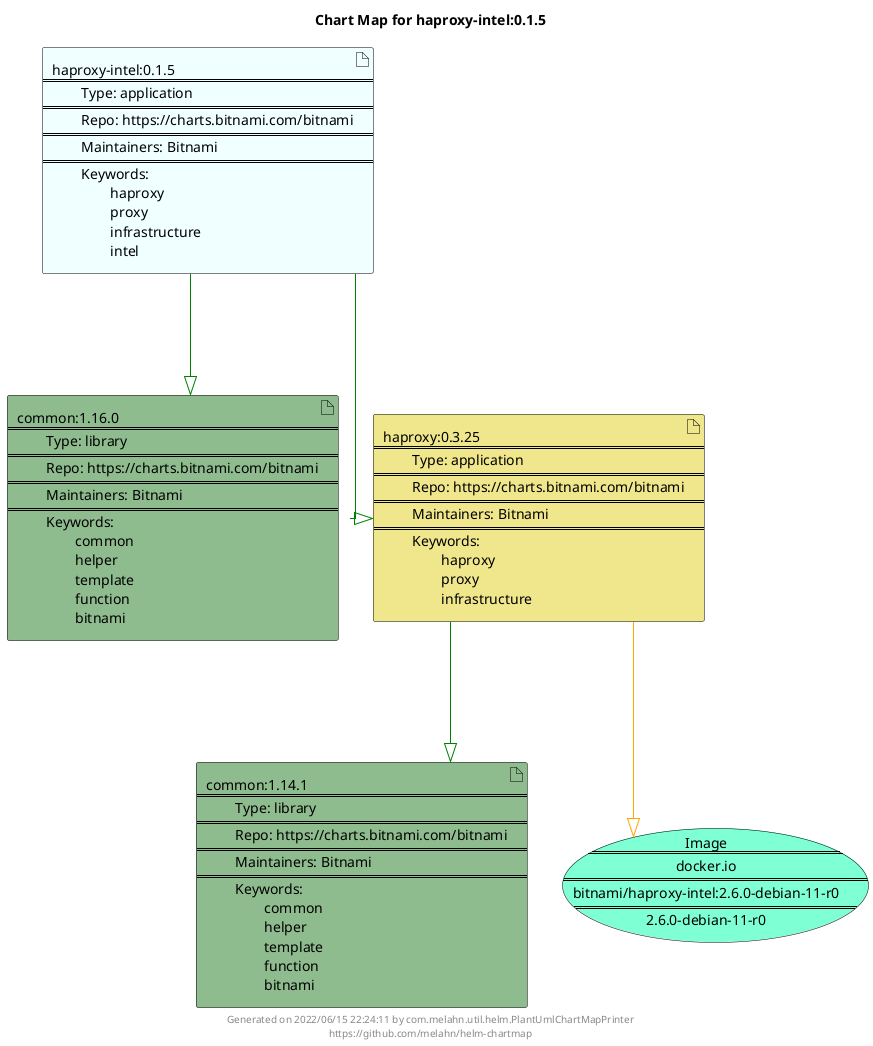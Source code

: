 @startuml
skinparam linetype ortho
skinparam backgroundColor white
skinparam usecaseBorderColor black
skinparam usecaseArrowColor LightSlateGray
skinparam artifactBorderColor black
skinparam artifactArrowColor LightSlateGray

title Chart Map for haproxy-intel:0.1.5

'There are 4 referenced Helm Charts
artifact "common:1.16.0\n====\n\tType: library\n====\n\tRepo: https://charts.bitnami.com/bitnami\n====\n\tMaintainers: Bitnami\n====\n\tKeywords: \n\t\tcommon\n\t\thelper\n\t\ttemplate\n\t\tfunction\n\t\tbitnami" as common_1_16_0 #DarkSeaGreen
artifact "haproxy:0.3.25\n====\n\tType: application\n====\n\tRepo: https://charts.bitnami.com/bitnami\n====\n\tMaintainers: Bitnami\n====\n\tKeywords: \n\t\thaproxy\n\t\tproxy\n\t\tinfrastructure" as haproxy_0_3_25 #Khaki
artifact "common:1.14.1\n====\n\tType: library\n====\n\tRepo: https://charts.bitnami.com/bitnami\n====\n\tMaintainers: Bitnami\n====\n\tKeywords: \n\t\tcommon\n\t\thelper\n\t\ttemplate\n\t\tfunction\n\t\tbitnami" as common_1_14_1 #DarkSeaGreen
artifact "haproxy-intel:0.1.5\n====\n\tType: application\n====\n\tRepo: https://charts.bitnami.com/bitnami\n====\n\tMaintainers: Bitnami\n====\n\tKeywords: \n\t\thaproxy\n\t\tproxy\n\t\tinfrastructure\n\t\tintel" as haproxy_intel_0_1_5 #Azure

'There is one referenced Docker Image
usecase "Image\n====\ndocker.io\n====\nbitnami/haproxy-intel:2.6.0-debian-11-r0\n====\n2.6.0-debian-11-r0" as docker_io_bitnami_haproxy_intel_2_6_0_debian_11_r0 #Aquamarine

'Chart Dependencies
haproxy_intel_0_1_5--[#green]-|>haproxy_0_3_25
haproxy_0_3_25--[#green]-|>common_1_14_1
haproxy_intel_0_1_5--[#green]-|>common_1_16_0
haproxy_0_3_25--[#orange]-|>docker_io_bitnami_haproxy_intel_2_6_0_debian_11_r0

center footer Generated on 2022/06/15 22:24:11 by com.melahn.util.helm.PlantUmlChartMapPrinter\nhttps://github.com/melahn/helm-chartmap
@enduml
